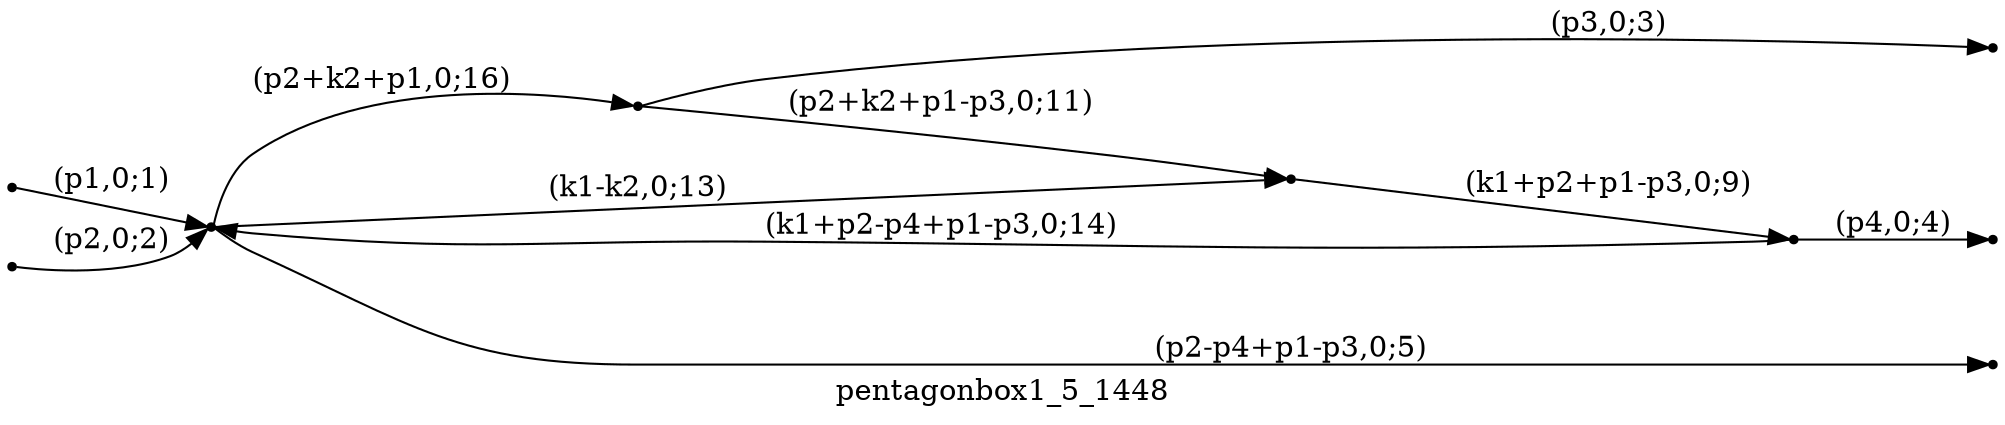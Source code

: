 digraph pentagonbox1_5_1448 {
  label="pentagonbox1_5_1448";
  rankdir="LR";
  subgraph edges {
    -1 -> 4 [label="(p1,0;1)"];
    -2 -> 4 [label="(p2,0;2)"];
    3 -> -3 [label="(p3,0;3)"];
    2 -> -4 [label="(p4,0;4)"];
    4 -> -5 [label="(p2-p4+p1-p3,0;5)"];
    1 -> 2 [label="(k1+p2+p1-p3,0;9)"];
    3 -> 1 [label="(p2+k2+p1-p3,0;11)"];
    4 -> 1 [label="(k1-k2,0;13)"];
    2 -> 4 [label="(k1+p2-p4+p1-p3,0;14)"];
    4 -> 3 [label="(p2+k2+p1,0;16)"];
  }
  subgraph incoming { rank="source"; -1; -2; }
  subgraph outgoing { rank="sink"; -3; -4; -5; }
-5 [shape=point];
-4 [shape=point];
-3 [shape=point];
-2 [shape=point];
-1 [shape=point];
1 [shape=point];
2 [shape=point];
3 [shape=point];
4 [shape=point];
}

